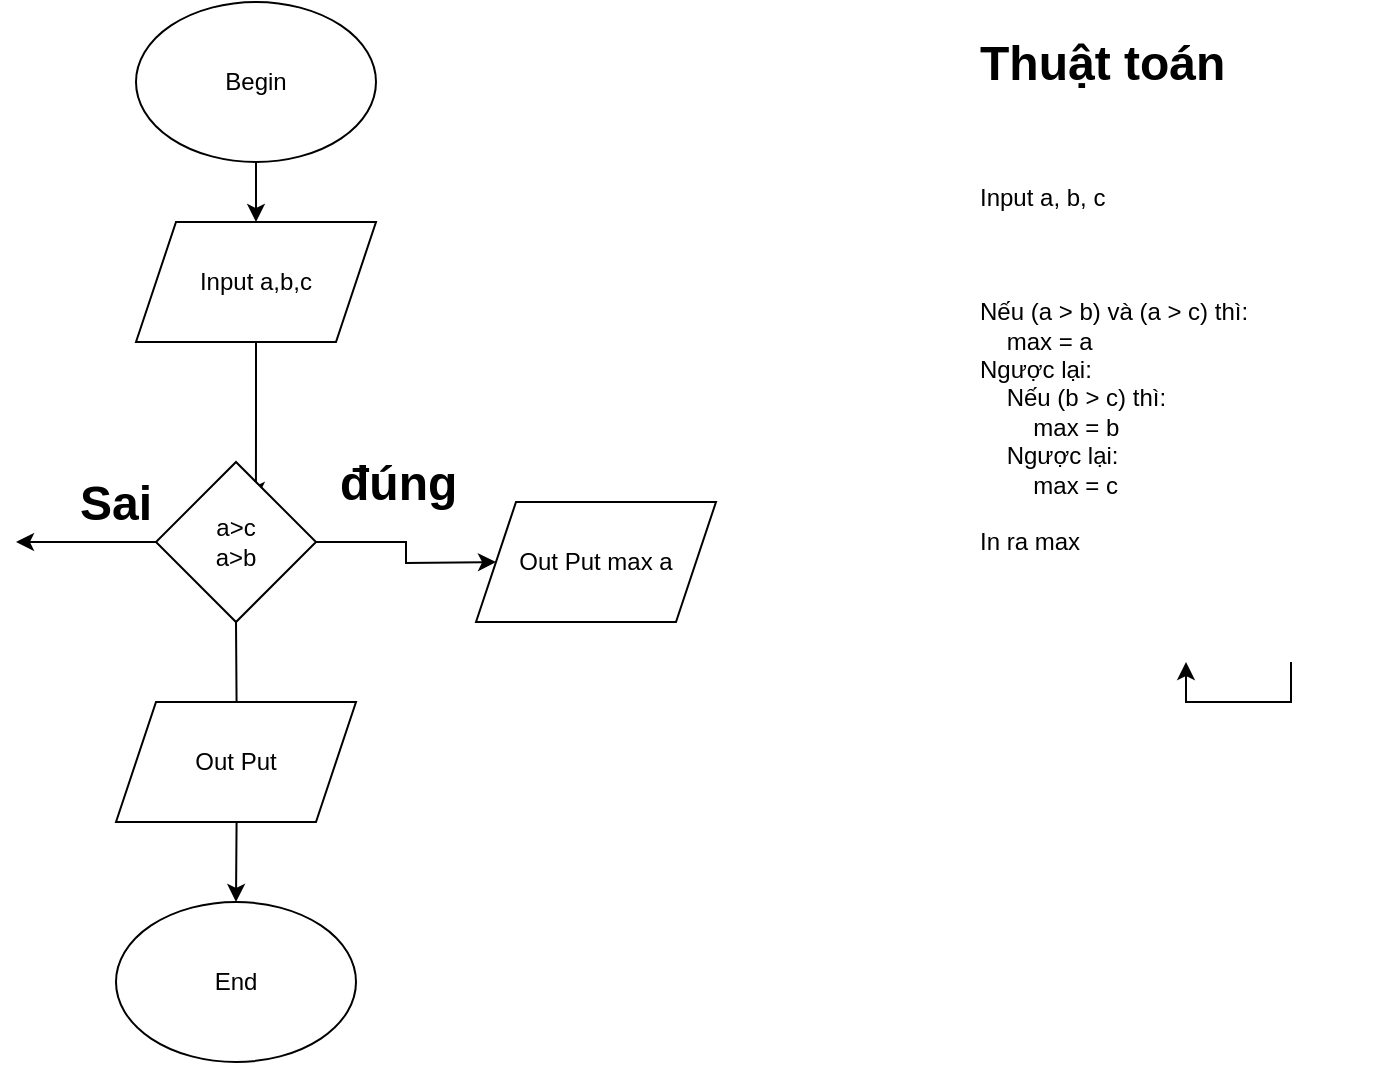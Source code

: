 <mxfile version="27.1.4">
  <diagram name="Page-1" id="l8YTX-6cOPPoikClIkrm">
    <mxGraphModel dx="1042" dy="562" grid="1" gridSize="10" guides="1" tooltips="1" connect="1" arrows="1" fold="1" page="1" pageScale="1" pageWidth="850" pageHeight="1100" math="0" shadow="0">
      <root>
        <mxCell id="0" />
        <mxCell id="1" parent="0" />
        <mxCell id="bysPSU3KUHxThp5r5Yt8-27" style="edgeStyle=orthogonalEdgeStyle;rounded=0;orthogonalLoop=1;jettySize=auto;html=1;exitX=0.5;exitY=1;exitDx=0;exitDy=0;entryX=0.5;entryY=0;entryDx=0;entryDy=0;" edge="1" parent="1" source="bysPSU3KUHxThp5r5Yt8-10" target="bysPSU3KUHxThp5r5Yt8-26">
          <mxGeometry relative="1" as="geometry" />
        </mxCell>
        <mxCell id="bysPSU3KUHxThp5r5Yt8-10" value="Begin" style="ellipse;whiteSpace=wrap;html=1;" vertex="1" parent="1">
          <mxGeometry x="110" y="20" width="120" height="80" as="geometry" />
        </mxCell>
        <mxCell id="bysPSU3KUHxThp5r5Yt8-25" value="&lt;h1 style=&quot;margin-top: 0px;&quot;&gt;Thuật toán&lt;br&gt;&amp;nbsp;&lt;/h1&gt;&lt;div&gt;&lt;div&gt;Input a, b, c&lt;/div&gt;&lt;div&gt;&lt;br&gt;&lt;/div&gt;&lt;div&gt;&lt;br&gt;&lt;/div&gt;&lt;div&gt;&lt;br&gt;&lt;/div&gt;&lt;div&gt;Nếu (a &amp;gt; b) và (a &amp;gt; c) thì:&lt;/div&gt;&lt;div&gt;&amp;nbsp; &amp;nbsp; max = a&lt;/div&gt;&lt;div&gt;Ngược lại:&lt;/div&gt;&lt;div&gt;&amp;nbsp; &amp;nbsp; Nếu (b &amp;gt; c) thì:&lt;/div&gt;&lt;div&gt;&amp;nbsp; &amp;nbsp; &amp;nbsp; &amp;nbsp; max = b&lt;/div&gt;&lt;div&gt;&amp;nbsp; &amp;nbsp; Ngược lại:&lt;/div&gt;&lt;div&gt;&amp;nbsp; &amp;nbsp; &amp;nbsp; &amp;nbsp; max = c&lt;/div&gt;&lt;div&gt;&lt;br&gt;&lt;/div&gt;&lt;div&gt;In ra max&lt;/div&gt;&lt;/div&gt;&lt;div&gt;&lt;br&gt;&lt;/div&gt;" style="text;html=1;whiteSpace=wrap;overflow=hidden;rounded=0;" vertex="1" parent="1">
          <mxGeometry x="530" y="30" width="210" height="320" as="geometry" />
        </mxCell>
        <mxCell id="bysPSU3KUHxThp5r5Yt8-26" value="Input a,b,c" style="shape=parallelogram;perimeter=parallelogramPerimeter;whiteSpace=wrap;html=1;fixedSize=1;" vertex="1" parent="1">
          <mxGeometry x="110" y="130" width="120" height="60" as="geometry" />
        </mxCell>
        <mxCell id="bysPSU3KUHxThp5r5Yt8-31" style="edgeStyle=orthogonalEdgeStyle;rounded=0;orthogonalLoop=1;jettySize=auto;html=1;exitX=0.5;exitY=1;exitDx=0;exitDy=0;entryX=0.5;entryY=0;entryDx=0;entryDy=0;" edge="1" parent="1" target="bysPSU3KUHxThp5r5Yt8-30">
          <mxGeometry relative="1" as="geometry">
            <mxPoint x="160" y="330" as="sourcePoint" />
          </mxGeometry>
        </mxCell>
        <mxCell id="bysPSU3KUHxThp5r5Yt8-29" style="edgeStyle=orthogonalEdgeStyle;rounded=0;orthogonalLoop=1;jettySize=auto;html=1;exitX=0.5;exitY=1;exitDx=0;exitDy=0;entryX=0.583;entryY=-0.017;entryDx=0;entryDy=0;entryPerimeter=0;" edge="1" parent="1" source="bysPSU3KUHxThp5r5Yt8-26">
          <mxGeometry relative="1" as="geometry">
            <mxPoint x="169.96" y="268.98" as="targetPoint" />
          </mxGeometry>
        </mxCell>
        <mxCell id="bysPSU3KUHxThp5r5Yt8-30" value="End" style="ellipse;whiteSpace=wrap;html=1;" vertex="1" parent="1">
          <mxGeometry x="100" y="470" width="120" height="80" as="geometry" />
        </mxCell>
        <mxCell id="bysPSU3KUHxThp5r5Yt8-33" value="Out Put" style="shape=parallelogram;perimeter=parallelogramPerimeter;whiteSpace=wrap;html=1;fixedSize=1;" vertex="1" parent="1">
          <mxGeometry x="100" y="370" width="120" height="60" as="geometry" />
        </mxCell>
        <mxCell id="bysPSU3KUHxThp5r5Yt8-34" style="edgeStyle=orthogonalEdgeStyle;rounded=0;orthogonalLoop=1;jettySize=auto;html=1;exitX=0.75;exitY=1;exitDx=0;exitDy=0;" edge="1" parent="1" source="bysPSU3KUHxThp5r5Yt8-25" target="bysPSU3KUHxThp5r5Yt8-25">
          <mxGeometry relative="1" as="geometry" />
        </mxCell>
        <mxCell id="bysPSU3KUHxThp5r5Yt8-36" style="edgeStyle=orthogonalEdgeStyle;rounded=0;orthogonalLoop=1;jettySize=auto;html=1;exitX=1;exitY=0.5;exitDx=0;exitDy=0;" edge="1" parent="1" source="bysPSU3KUHxThp5r5Yt8-35">
          <mxGeometry relative="1" as="geometry">
            <mxPoint x="290" y="300" as="targetPoint" />
          </mxGeometry>
        </mxCell>
        <mxCell id="bysPSU3KUHxThp5r5Yt8-41" style="edgeStyle=orthogonalEdgeStyle;rounded=0;orthogonalLoop=1;jettySize=auto;html=1;exitX=0;exitY=0.5;exitDx=0;exitDy=0;" edge="1" parent="1" source="bysPSU3KUHxThp5r5Yt8-35">
          <mxGeometry relative="1" as="geometry">
            <mxPoint x="50" y="290" as="targetPoint" />
          </mxGeometry>
        </mxCell>
        <mxCell id="bysPSU3KUHxThp5r5Yt8-35" value="a&amp;gt;c&lt;div&gt;a&amp;gt;b&lt;/div&gt;" style="rhombus;whiteSpace=wrap;html=1;" vertex="1" parent="1">
          <mxGeometry x="120" y="250" width="80" height="80" as="geometry" />
        </mxCell>
        <mxCell id="bysPSU3KUHxThp5r5Yt8-37" value="&lt;h1 style=&quot;margin-top: 0px;&quot;&gt;đúng&lt;/h1&gt;" style="text;html=1;whiteSpace=wrap;overflow=hidden;rounded=0;" vertex="1" parent="1">
          <mxGeometry x="210" y="240" width="180" height="120" as="geometry" />
        </mxCell>
        <mxCell id="bysPSU3KUHxThp5r5Yt8-38" value="Out Put max a" style="shape=parallelogram;perimeter=parallelogramPerimeter;whiteSpace=wrap;html=1;fixedSize=1;" vertex="1" parent="1">
          <mxGeometry x="280" y="270" width="120" height="60" as="geometry" />
        </mxCell>
        <mxCell id="bysPSU3KUHxThp5r5Yt8-42" value="&lt;h1 style=&quot;margin-top: 0px;&quot;&gt;Sai&lt;/h1&gt;" style="text;html=1;whiteSpace=wrap;overflow=hidden;rounded=0;" vertex="1" parent="1">
          <mxGeometry x="80" y="250" width="180" height="120" as="geometry" />
        </mxCell>
      </root>
    </mxGraphModel>
  </diagram>
</mxfile>
